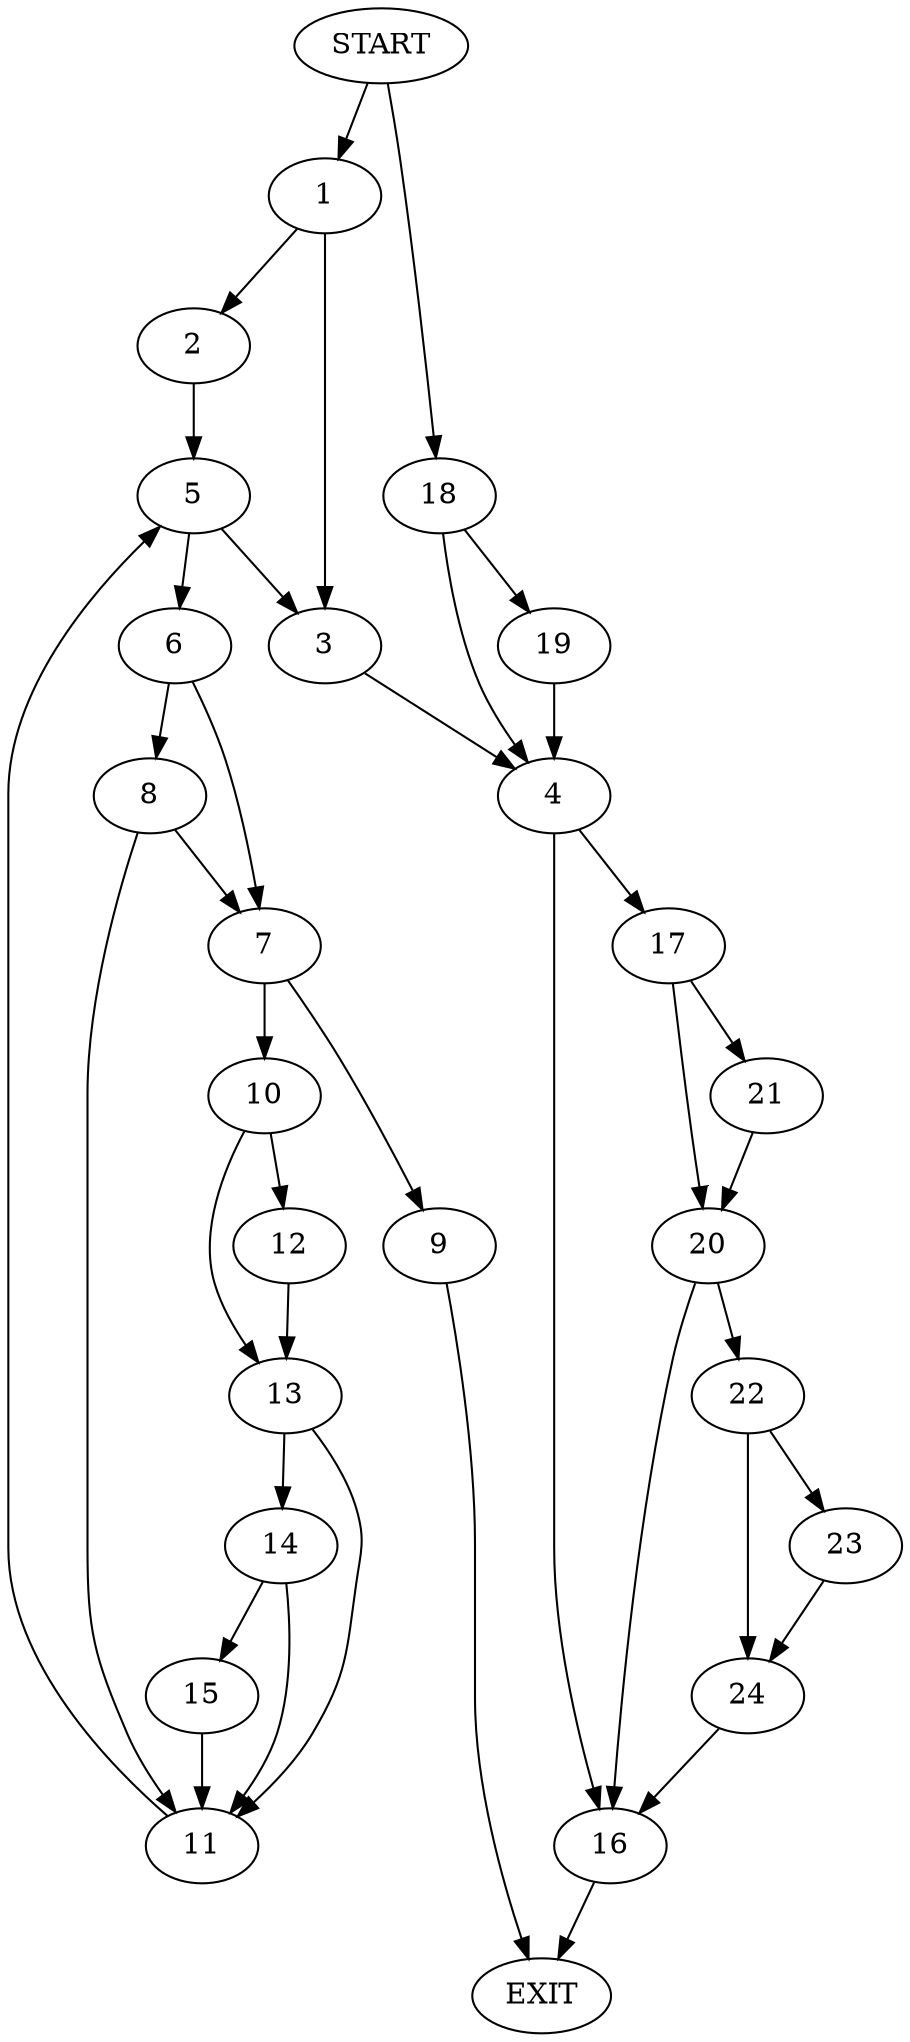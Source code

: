 digraph {
0 [label="START"]
25 [label="EXIT"]
0 -> 1
1 -> 2
1 -> 3
3 -> 4
2 -> 5
5 -> 6
5 -> 3
6 -> 7
6 -> 8
7 -> 9
7 -> 10
8 -> 7
8 -> 11
11 -> 5
9 -> 25
10 -> 12
10 -> 13
13 -> 11
13 -> 14
12 -> 13
14 -> 15
14 -> 11
15 -> 11
4 -> 16
4 -> 17
0 -> 18
18 -> 19
18 -> 4
19 -> 4
17 -> 20
17 -> 21
16 -> 25
20 -> 16
20 -> 22
21 -> 20
22 -> 23
22 -> 24
23 -> 24
24 -> 16
}
